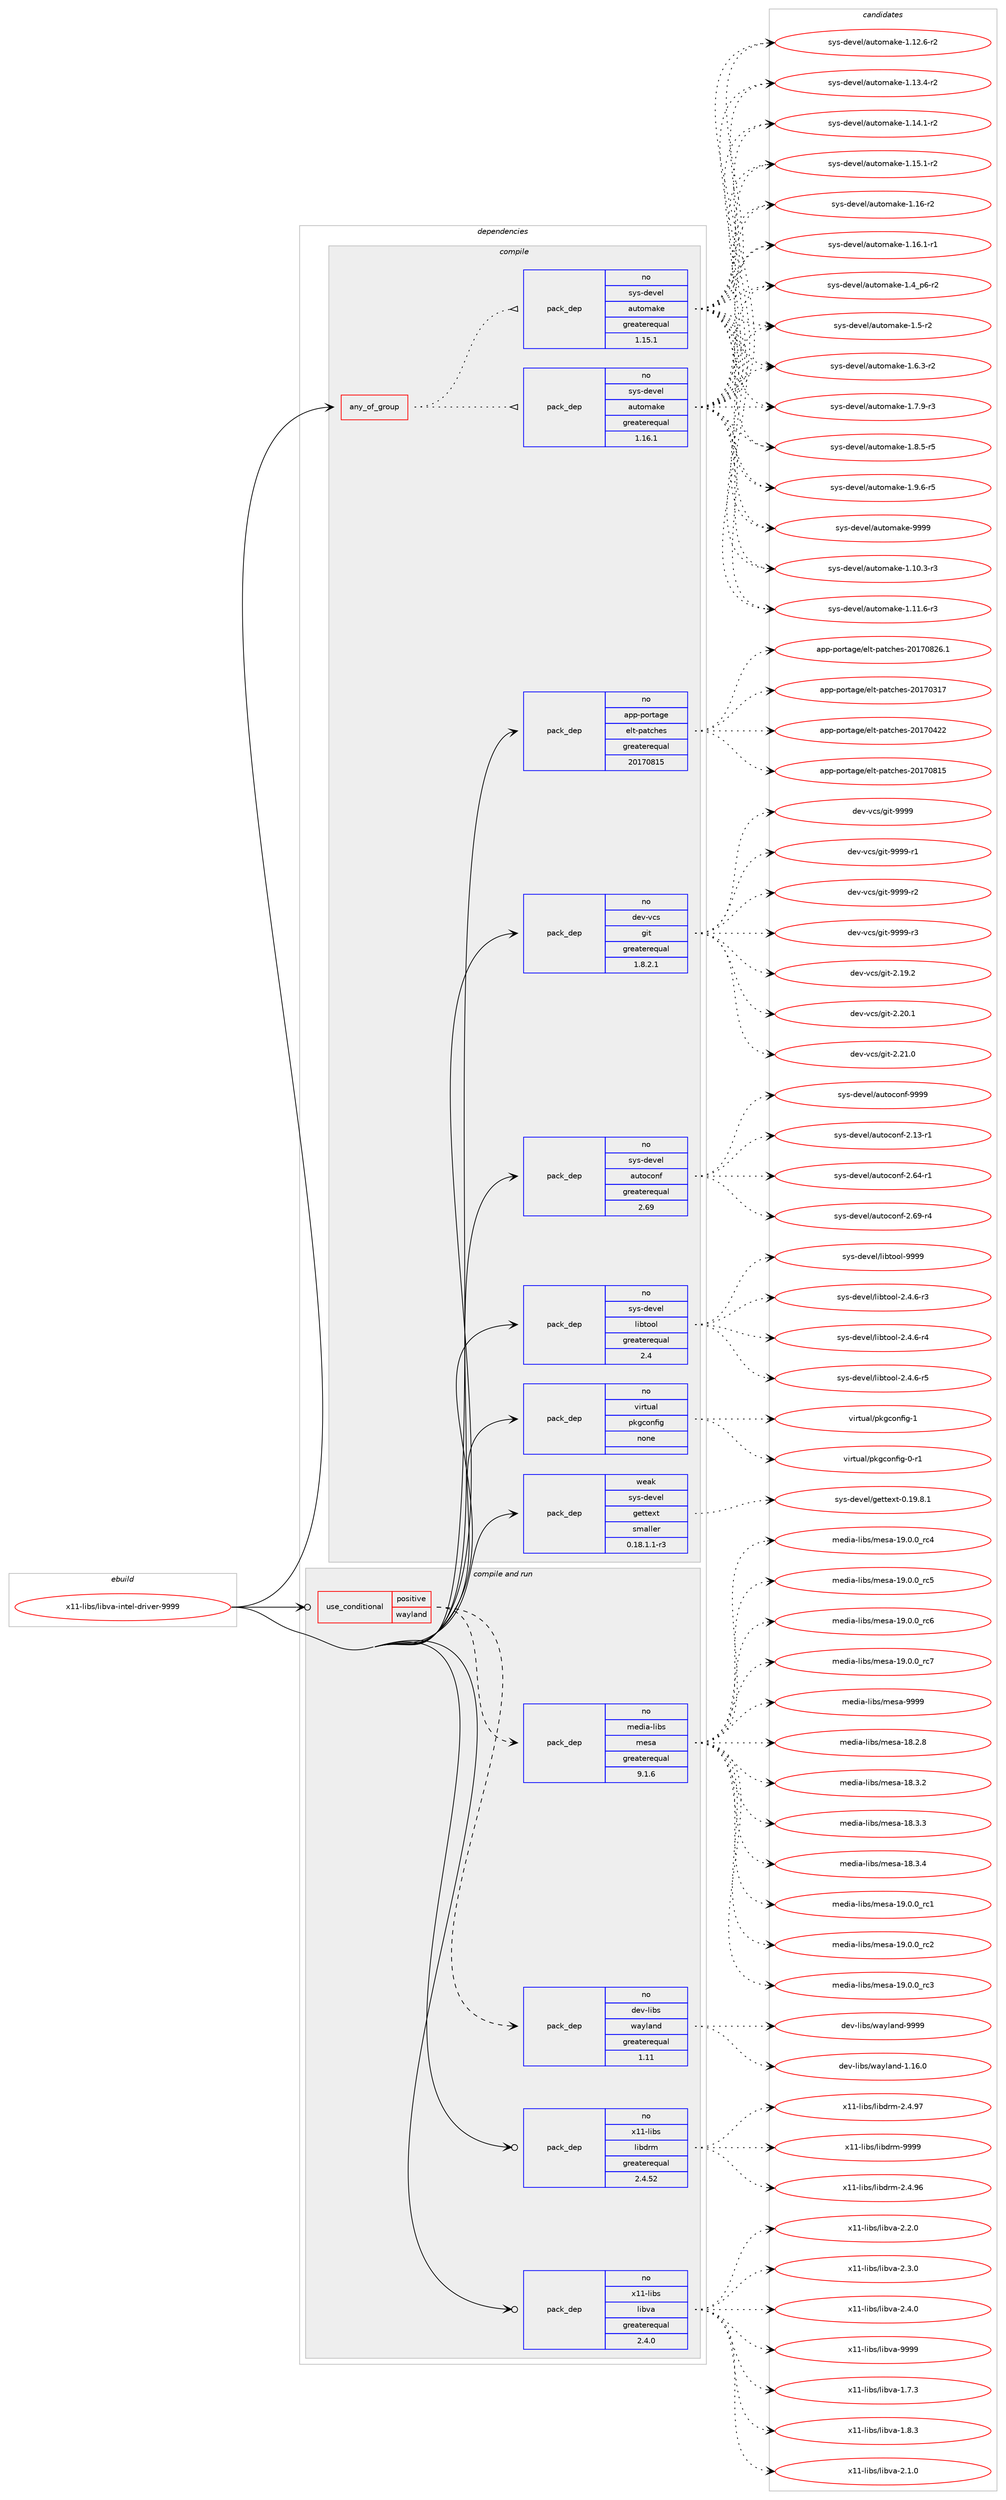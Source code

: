 digraph prolog {

# *************
# Graph options
# *************

newrank=true;
concentrate=true;
compound=true;
graph [rankdir=LR,fontname=Helvetica,fontsize=10,ranksep=1.5];#, ranksep=2.5, nodesep=0.2];
edge  [arrowhead=vee];
node  [fontname=Helvetica,fontsize=10];

# **********
# The ebuild
# **********

subgraph cluster_leftcol {
color=gray;
rank=same;
label=<<i>ebuild</i>>;
id [label="x11-libs/libva-intel-driver-9999", color=red, width=4, href="../x11-libs/libva-intel-driver-9999.svg"];
}

# ****************
# The dependencies
# ****************

subgraph cluster_midcol {
color=gray;
label=<<i>dependencies</i>>;
subgraph cluster_compile {
fillcolor="#eeeeee";
style=filled;
label=<<i>compile</i>>;
subgraph any28594 {
dependency1760596 [label=<<TABLE BORDER="0" CELLBORDER="1" CELLSPACING="0" CELLPADDING="4"><TR><TD CELLPADDING="10">any_of_group</TD></TR></TABLE>>, shape=none, color=red];subgraph pack1264826 {
dependency1760597 [label=<<TABLE BORDER="0" CELLBORDER="1" CELLSPACING="0" CELLPADDING="4" WIDTH="220"><TR><TD ROWSPAN="6" CELLPADDING="30">pack_dep</TD></TR><TR><TD WIDTH="110">no</TD></TR><TR><TD>sys-devel</TD></TR><TR><TD>automake</TD></TR><TR><TD>greaterequal</TD></TR><TR><TD>1.16.1</TD></TR></TABLE>>, shape=none, color=blue];
}
dependency1760596:e -> dependency1760597:w [weight=20,style="dotted",arrowhead="oinv"];
subgraph pack1264827 {
dependency1760598 [label=<<TABLE BORDER="0" CELLBORDER="1" CELLSPACING="0" CELLPADDING="4" WIDTH="220"><TR><TD ROWSPAN="6" CELLPADDING="30">pack_dep</TD></TR><TR><TD WIDTH="110">no</TD></TR><TR><TD>sys-devel</TD></TR><TR><TD>automake</TD></TR><TR><TD>greaterequal</TD></TR><TR><TD>1.15.1</TD></TR></TABLE>>, shape=none, color=blue];
}
dependency1760596:e -> dependency1760598:w [weight=20,style="dotted",arrowhead="oinv"];
}
id:e -> dependency1760596:w [weight=20,style="solid",arrowhead="vee"];
subgraph pack1264828 {
dependency1760599 [label=<<TABLE BORDER="0" CELLBORDER="1" CELLSPACING="0" CELLPADDING="4" WIDTH="220"><TR><TD ROWSPAN="6" CELLPADDING="30">pack_dep</TD></TR><TR><TD WIDTH="110">no</TD></TR><TR><TD>app-portage</TD></TR><TR><TD>elt-patches</TD></TR><TR><TD>greaterequal</TD></TR><TR><TD>20170815</TD></TR></TABLE>>, shape=none, color=blue];
}
id:e -> dependency1760599:w [weight=20,style="solid",arrowhead="vee"];
subgraph pack1264829 {
dependency1760600 [label=<<TABLE BORDER="0" CELLBORDER="1" CELLSPACING="0" CELLPADDING="4" WIDTH="220"><TR><TD ROWSPAN="6" CELLPADDING="30">pack_dep</TD></TR><TR><TD WIDTH="110">no</TD></TR><TR><TD>dev-vcs</TD></TR><TR><TD>git</TD></TR><TR><TD>greaterequal</TD></TR><TR><TD>1.8.2.1</TD></TR></TABLE>>, shape=none, color=blue];
}
id:e -> dependency1760600:w [weight=20,style="solid",arrowhead="vee"];
subgraph pack1264830 {
dependency1760601 [label=<<TABLE BORDER="0" CELLBORDER="1" CELLSPACING="0" CELLPADDING="4" WIDTH="220"><TR><TD ROWSPAN="6" CELLPADDING="30">pack_dep</TD></TR><TR><TD WIDTH="110">no</TD></TR><TR><TD>sys-devel</TD></TR><TR><TD>autoconf</TD></TR><TR><TD>greaterequal</TD></TR><TR><TD>2.69</TD></TR></TABLE>>, shape=none, color=blue];
}
id:e -> dependency1760601:w [weight=20,style="solid",arrowhead="vee"];
subgraph pack1264831 {
dependency1760602 [label=<<TABLE BORDER="0" CELLBORDER="1" CELLSPACING="0" CELLPADDING="4" WIDTH="220"><TR><TD ROWSPAN="6" CELLPADDING="30">pack_dep</TD></TR><TR><TD WIDTH="110">no</TD></TR><TR><TD>sys-devel</TD></TR><TR><TD>libtool</TD></TR><TR><TD>greaterequal</TD></TR><TR><TD>2.4</TD></TR></TABLE>>, shape=none, color=blue];
}
id:e -> dependency1760602:w [weight=20,style="solid",arrowhead="vee"];
subgraph pack1264832 {
dependency1760603 [label=<<TABLE BORDER="0" CELLBORDER="1" CELLSPACING="0" CELLPADDING="4" WIDTH="220"><TR><TD ROWSPAN="6" CELLPADDING="30">pack_dep</TD></TR><TR><TD WIDTH="110">no</TD></TR><TR><TD>virtual</TD></TR><TR><TD>pkgconfig</TD></TR><TR><TD>none</TD></TR><TR><TD></TD></TR></TABLE>>, shape=none, color=blue];
}
id:e -> dependency1760603:w [weight=20,style="solid",arrowhead="vee"];
subgraph pack1264833 {
dependency1760604 [label=<<TABLE BORDER="0" CELLBORDER="1" CELLSPACING="0" CELLPADDING="4" WIDTH="220"><TR><TD ROWSPAN="6" CELLPADDING="30">pack_dep</TD></TR><TR><TD WIDTH="110">weak</TD></TR><TR><TD>sys-devel</TD></TR><TR><TD>gettext</TD></TR><TR><TD>smaller</TD></TR><TR><TD>0.18.1.1-r3</TD></TR></TABLE>>, shape=none, color=blue];
}
id:e -> dependency1760604:w [weight=20,style="solid",arrowhead="vee"];
}
subgraph cluster_compileandrun {
fillcolor="#eeeeee";
style=filled;
label=<<i>compile and run</i>>;
subgraph cond466173 {
dependency1760605 [label=<<TABLE BORDER="0" CELLBORDER="1" CELLSPACING="0" CELLPADDING="4"><TR><TD ROWSPAN="3" CELLPADDING="10">use_conditional</TD></TR><TR><TD>positive</TD></TR><TR><TD>wayland</TD></TR></TABLE>>, shape=none, color=red];
subgraph pack1264834 {
dependency1760606 [label=<<TABLE BORDER="0" CELLBORDER="1" CELLSPACING="0" CELLPADDING="4" WIDTH="220"><TR><TD ROWSPAN="6" CELLPADDING="30">pack_dep</TD></TR><TR><TD WIDTH="110">no</TD></TR><TR><TD>dev-libs</TD></TR><TR><TD>wayland</TD></TR><TR><TD>greaterequal</TD></TR><TR><TD>1.11</TD></TR></TABLE>>, shape=none, color=blue];
}
dependency1760605:e -> dependency1760606:w [weight=20,style="dashed",arrowhead="vee"];
subgraph pack1264835 {
dependency1760607 [label=<<TABLE BORDER="0" CELLBORDER="1" CELLSPACING="0" CELLPADDING="4" WIDTH="220"><TR><TD ROWSPAN="6" CELLPADDING="30">pack_dep</TD></TR><TR><TD WIDTH="110">no</TD></TR><TR><TD>media-libs</TD></TR><TR><TD>mesa</TD></TR><TR><TD>greaterequal</TD></TR><TR><TD>9.1.6</TD></TR></TABLE>>, shape=none, color=blue];
}
dependency1760605:e -> dependency1760607:w [weight=20,style="dashed",arrowhead="vee"];
}
id:e -> dependency1760605:w [weight=20,style="solid",arrowhead="odotvee"];
subgraph pack1264836 {
dependency1760608 [label=<<TABLE BORDER="0" CELLBORDER="1" CELLSPACING="0" CELLPADDING="4" WIDTH="220"><TR><TD ROWSPAN="6" CELLPADDING="30">pack_dep</TD></TR><TR><TD WIDTH="110">no</TD></TR><TR><TD>x11-libs</TD></TR><TR><TD>libdrm</TD></TR><TR><TD>greaterequal</TD></TR><TR><TD>2.4.52</TD></TR></TABLE>>, shape=none, color=blue];
}
id:e -> dependency1760608:w [weight=20,style="solid",arrowhead="odotvee"];
subgraph pack1264837 {
dependency1760609 [label=<<TABLE BORDER="0" CELLBORDER="1" CELLSPACING="0" CELLPADDING="4" WIDTH="220"><TR><TD ROWSPAN="6" CELLPADDING="30">pack_dep</TD></TR><TR><TD WIDTH="110">no</TD></TR><TR><TD>x11-libs</TD></TR><TR><TD>libva</TD></TR><TR><TD>greaterequal</TD></TR><TR><TD>2.4.0</TD></TR></TABLE>>, shape=none, color=blue];
}
id:e -> dependency1760609:w [weight=20,style="solid",arrowhead="odotvee"];
}
subgraph cluster_run {
fillcolor="#eeeeee";
style=filled;
label=<<i>run</i>>;
}
}

# **************
# The candidates
# **************

subgraph cluster_choices {
rank=same;
color=gray;
label=<<i>candidates</i>>;

subgraph choice1264826 {
color=black;
nodesep=1;
choice11512111545100101118101108479711711611110997107101454946494846514511451 [label="sys-devel/automake-1.10.3-r3", color=red, width=4,href="../sys-devel/automake-1.10.3-r3.svg"];
choice11512111545100101118101108479711711611110997107101454946494946544511451 [label="sys-devel/automake-1.11.6-r3", color=red, width=4,href="../sys-devel/automake-1.11.6-r3.svg"];
choice11512111545100101118101108479711711611110997107101454946495046544511450 [label="sys-devel/automake-1.12.6-r2", color=red, width=4,href="../sys-devel/automake-1.12.6-r2.svg"];
choice11512111545100101118101108479711711611110997107101454946495146524511450 [label="sys-devel/automake-1.13.4-r2", color=red, width=4,href="../sys-devel/automake-1.13.4-r2.svg"];
choice11512111545100101118101108479711711611110997107101454946495246494511450 [label="sys-devel/automake-1.14.1-r2", color=red, width=4,href="../sys-devel/automake-1.14.1-r2.svg"];
choice11512111545100101118101108479711711611110997107101454946495346494511450 [label="sys-devel/automake-1.15.1-r2", color=red, width=4,href="../sys-devel/automake-1.15.1-r2.svg"];
choice1151211154510010111810110847971171161111099710710145494649544511450 [label="sys-devel/automake-1.16-r2", color=red, width=4,href="../sys-devel/automake-1.16-r2.svg"];
choice11512111545100101118101108479711711611110997107101454946495446494511449 [label="sys-devel/automake-1.16.1-r1", color=red, width=4,href="../sys-devel/automake-1.16.1-r1.svg"];
choice115121115451001011181011084797117116111109971071014549465295112544511450 [label="sys-devel/automake-1.4_p6-r2", color=red, width=4,href="../sys-devel/automake-1.4_p6-r2.svg"];
choice11512111545100101118101108479711711611110997107101454946534511450 [label="sys-devel/automake-1.5-r2", color=red, width=4,href="../sys-devel/automake-1.5-r2.svg"];
choice115121115451001011181011084797117116111109971071014549465446514511450 [label="sys-devel/automake-1.6.3-r2", color=red, width=4,href="../sys-devel/automake-1.6.3-r2.svg"];
choice115121115451001011181011084797117116111109971071014549465546574511451 [label="sys-devel/automake-1.7.9-r3", color=red, width=4,href="../sys-devel/automake-1.7.9-r3.svg"];
choice115121115451001011181011084797117116111109971071014549465646534511453 [label="sys-devel/automake-1.8.5-r5", color=red, width=4,href="../sys-devel/automake-1.8.5-r5.svg"];
choice115121115451001011181011084797117116111109971071014549465746544511453 [label="sys-devel/automake-1.9.6-r5", color=red, width=4,href="../sys-devel/automake-1.9.6-r5.svg"];
choice115121115451001011181011084797117116111109971071014557575757 [label="sys-devel/automake-9999", color=red, width=4,href="../sys-devel/automake-9999.svg"];
dependency1760597:e -> choice11512111545100101118101108479711711611110997107101454946494846514511451:w [style=dotted,weight="100"];
dependency1760597:e -> choice11512111545100101118101108479711711611110997107101454946494946544511451:w [style=dotted,weight="100"];
dependency1760597:e -> choice11512111545100101118101108479711711611110997107101454946495046544511450:w [style=dotted,weight="100"];
dependency1760597:e -> choice11512111545100101118101108479711711611110997107101454946495146524511450:w [style=dotted,weight="100"];
dependency1760597:e -> choice11512111545100101118101108479711711611110997107101454946495246494511450:w [style=dotted,weight="100"];
dependency1760597:e -> choice11512111545100101118101108479711711611110997107101454946495346494511450:w [style=dotted,weight="100"];
dependency1760597:e -> choice1151211154510010111810110847971171161111099710710145494649544511450:w [style=dotted,weight="100"];
dependency1760597:e -> choice11512111545100101118101108479711711611110997107101454946495446494511449:w [style=dotted,weight="100"];
dependency1760597:e -> choice115121115451001011181011084797117116111109971071014549465295112544511450:w [style=dotted,weight="100"];
dependency1760597:e -> choice11512111545100101118101108479711711611110997107101454946534511450:w [style=dotted,weight="100"];
dependency1760597:e -> choice115121115451001011181011084797117116111109971071014549465446514511450:w [style=dotted,weight="100"];
dependency1760597:e -> choice115121115451001011181011084797117116111109971071014549465546574511451:w [style=dotted,weight="100"];
dependency1760597:e -> choice115121115451001011181011084797117116111109971071014549465646534511453:w [style=dotted,weight="100"];
dependency1760597:e -> choice115121115451001011181011084797117116111109971071014549465746544511453:w [style=dotted,weight="100"];
dependency1760597:e -> choice115121115451001011181011084797117116111109971071014557575757:w [style=dotted,weight="100"];
}
subgraph choice1264827 {
color=black;
nodesep=1;
choice11512111545100101118101108479711711611110997107101454946494846514511451 [label="sys-devel/automake-1.10.3-r3", color=red, width=4,href="../sys-devel/automake-1.10.3-r3.svg"];
choice11512111545100101118101108479711711611110997107101454946494946544511451 [label="sys-devel/automake-1.11.6-r3", color=red, width=4,href="../sys-devel/automake-1.11.6-r3.svg"];
choice11512111545100101118101108479711711611110997107101454946495046544511450 [label="sys-devel/automake-1.12.6-r2", color=red, width=4,href="../sys-devel/automake-1.12.6-r2.svg"];
choice11512111545100101118101108479711711611110997107101454946495146524511450 [label="sys-devel/automake-1.13.4-r2", color=red, width=4,href="../sys-devel/automake-1.13.4-r2.svg"];
choice11512111545100101118101108479711711611110997107101454946495246494511450 [label="sys-devel/automake-1.14.1-r2", color=red, width=4,href="../sys-devel/automake-1.14.1-r2.svg"];
choice11512111545100101118101108479711711611110997107101454946495346494511450 [label="sys-devel/automake-1.15.1-r2", color=red, width=4,href="../sys-devel/automake-1.15.1-r2.svg"];
choice1151211154510010111810110847971171161111099710710145494649544511450 [label="sys-devel/automake-1.16-r2", color=red, width=4,href="../sys-devel/automake-1.16-r2.svg"];
choice11512111545100101118101108479711711611110997107101454946495446494511449 [label="sys-devel/automake-1.16.1-r1", color=red, width=4,href="../sys-devel/automake-1.16.1-r1.svg"];
choice115121115451001011181011084797117116111109971071014549465295112544511450 [label="sys-devel/automake-1.4_p6-r2", color=red, width=4,href="../sys-devel/automake-1.4_p6-r2.svg"];
choice11512111545100101118101108479711711611110997107101454946534511450 [label="sys-devel/automake-1.5-r2", color=red, width=4,href="../sys-devel/automake-1.5-r2.svg"];
choice115121115451001011181011084797117116111109971071014549465446514511450 [label="sys-devel/automake-1.6.3-r2", color=red, width=4,href="../sys-devel/automake-1.6.3-r2.svg"];
choice115121115451001011181011084797117116111109971071014549465546574511451 [label="sys-devel/automake-1.7.9-r3", color=red, width=4,href="../sys-devel/automake-1.7.9-r3.svg"];
choice115121115451001011181011084797117116111109971071014549465646534511453 [label="sys-devel/automake-1.8.5-r5", color=red, width=4,href="../sys-devel/automake-1.8.5-r5.svg"];
choice115121115451001011181011084797117116111109971071014549465746544511453 [label="sys-devel/automake-1.9.6-r5", color=red, width=4,href="../sys-devel/automake-1.9.6-r5.svg"];
choice115121115451001011181011084797117116111109971071014557575757 [label="sys-devel/automake-9999", color=red, width=4,href="../sys-devel/automake-9999.svg"];
dependency1760598:e -> choice11512111545100101118101108479711711611110997107101454946494846514511451:w [style=dotted,weight="100"];
dependency1760598:e -> choice11512111545100101118101108479711711611110997107101454946494946544511451:w [style=dotted,weight="100"];
dependency1760598:e -> choice11512111545100101118101108479711711611110997107101454946495046544511450:w [style=dotted,weight="100"];
dependency1760598:e -> choice11512111545100101118101108479711711611110997107101454946495146524511450:w [style=dotted,weight="100"];
dependency1760598:e -> choice11512111545100101118101108479711711611110997107101454946495246494511450:w [style=dotted,weight="100"];
dependency1760598:e -> choice11512111545100101118101108479711711611110997107101454946495346494511450:w [style=dotted,weight="100"];
dependency1760598:e -> choice1151211154510010111810110847971171161111099710710145494649544511450:w [style=dotted,weight="100"];
dependency1760598:e -> choice11512111545100101118101108479711711611110997107101454946495446494511449:w [style=dotted,weight="100"];
dependency1760598:e -> choice115121115451001011181011084797117116111109971071014549465295112544511450:w [style=dotted,weight="100"];
dependency1760598:e -> choice11512111545100101118101108479711711611110997107101454946534511450:w [style=dotted,weight="100"];
dependency1760598:e -> choice115121115451001011181011084797117116111109971071014549465446514511450:w [style=dotted,weight="100"];
dependency1760598:e -> choice115121115451001011181011084797117116111109971071014549465546574511451:w [style=dotted,weight="100"];
dependency1760598:e -> choice115121115451001011181011084797117116111109971071014549465646534511453:w [style=dotted,weight="100"];
dependency1760598:e -> choice115121115451001011181011084797117116111109971071014549465746544511453:w [style=dotted,weight="100"];
dependency1760598:e -> choice115121115451001011181011084797117116111109971071014557575757:w [style=dotted,weight="100"];
}
subgraph choice1264828 {
color=black;
nodesep=1;
choice97112112451121111141169710310147101108116451129711699104101115455048495548514955 [label="app-portage/elt-patches-20170317", color=red, width=4,href="../app-portage/elt-patches-20170317.svg"];
choice97112112451121111141169710310147101108116451129711699104101115455048495548525050 [label="app-portage/elt-patches-20170422", color=red, width=4,href="../app-portage/elt-patches-20170422.svg"];
choice97112112451121111141169710310147101108116451129711699104101115455048495548564953 [label="app-portage/elt-patches-20170815", color=red, width=4,href="../app-portage/elt-patches-20170815.svg"];
choice971121124511211111411697103101471011081164511297116991041011154550484955485650544649 [label="app-portage/elt-patches-20170826.1", color=red, width=4,href="../app-portage/elt-patches-20170826.1.svg"];
dependency1760599:e -> choice97112112451121111141169710310147101108116451129711699104101115455048495548514955:w [style=dotted,weight="100"];
dependency1760599:e -> choice97112112451121111141169710310147101108116451129711699104101115455048495548525050:w [style=dotted,weight="100"];
dependency1760599:e -> choice97112112451121111141169710310147101108116451129711699104101115455048495548564953:w [style=dotted,weight="100"];
dependency1760599:e -> choice971121124511211111411697103101471011081164511297116991041011154550484955485650544649:w [style=dotted,weight="100"];
}
subgraph choice1264829 {
color=black;
nodesep=1;
choice10010111845118991154710310511645504649574650 [label="dev-vcs/git-2.19.2", color=red, width=4,href="../dev-vcs/git-2.19.2.svg"];
choice10010111845118991154710310511645504650484649 [label="dev-vcs/git-2.20.1", color=red, width=4,href="../dev-vcs/git-2.20.1.svg"];
choice10010111845118991154710310511645504650494648 [label="dev-vcs/git-2.21.0", color=red, width=4,href="../dev-vcs/git-2.21.0.svg"];
choice1001011184511899115471031051164557575757 [label="dev-vcs/git-9999", color=red, width=4,href="../dev-vcs/git-9999.svg"];
choice10010111845118991154710310511645575757574511449 [label="dev-vcs/git-9999-r1", color=red, width=4,href="../dev-vcs/git-9999-r1.svg"];
choice10010111845118991154710310511645575757574511450 [label="dev-vcs/git-9999-r2", color=red, width=4,href="../dev-vcs/git-9999-r2.svg"];
choice10010111845118991154710310511645575757574511451 [label="dev-vcs/git-9999-r3", color=red, width=4,href="../dev-vcs/git-9999-r3.svg"];
dependency1760600:e -> choice10010111845118991154710310511645504649574650:w [style=dotted,weight="100"];
dependency1760600:e -> choice10010111845118991154710310511645504650484649:w [style=dotted,weight="100"];
dependency1760600:e -> choice10010111845118991154710310511645504650494648:w [style=dotted,weight="100"];
dependency1760600:e -> choice1001011184511899115471031051164557575757:w [style=dotted,weight="100"];
dependency1760600:e -> choice10010111845118991154710310511645575757574511449:w [style=dotted,weight="100"];
dependency1760600:e -> choice10010111845118991154710310511645575757574511450:w [style=dotted,weight="100"];
dependency1760600:e -> choice10010111845118991154710310511645575757574511451:w [style=dotted,weight="100"];
}
subgraph choice1264830 {
color=black;
nodesep=1;
choice1151211154510010111810110847971171161119911111010245504649514511449 [label="sys-devel/autoconf-2.13-r1", color=red, width=4,href="../sys-devel/autoconf-2.13-r1.svg"];
choice1151211154510010111810110847971171161119911111010245504654524511449 [label="sys-devel/autoconf-2.64-r1", color=red, width=4,href="../sys-devel/autoconf-2.64-r1.svg"];
choice1151211154510010111810110847971171161119911111010245504654574511452 [label="sys-devel/autoconf-2.69-r4", color=red, width=4,href="../sys-devel/autoconf-2.69-r4.svg"];
choice115121115451001011181011084797117116111991111101024557575757 [label="sys-devel/autoconf-9999", color=red, width=4,href="../sys-devel/autoconf-9999.svg"];
dependency1760601:e -> choice1151211154510010111810110847971171161119911111010245504649514511449:w [style=dotted,weight="100"];
dependency1760601:e -> choice1151211154510010111810110847971171161119911111010245504654524511449:w [style=dotted,weight="100"];
dependency1760601:e -> choice1151211154510010111810110847971171161119911111010245504654574511452:w [style=dotted,weight="100"];
dependency1760601:e -> choice115121115451001011181011084797117116111991111101024557575757:w [style=dotted,weight="100"];
}
subgraph choice1264831 {
color=black;
nodesep=1;
choice1151211154510010111810110847108105981161111111084550465246544511451 [label="sys-devel/libtool-2.4.6-r3", color=red, width=4,href="../sys-devel/libtool-2.4.6-r3.svg"];
choice1151211154510010111810110847108105981161111111084550465246544511452 [label="sys-devel/libtool-2.4.6-r4", color=red, width=4,href="../sys-devel/libtool-2.4.6-r4.svg"];
choice1151211154510010111810110847108105981161111111084550465246544511453 [label="sys-devel/libtool-2.4.6-r5", color=red, width=4,href="../sys-devel/libtool-2.4.6-r5.svg"];
choice1151211154510010111810110847108105981161111111084557575757 [label="sys-devel/libtool-9999", color=red, width=4,href="../sys-devel/libtool-9999.svg"];
dependency1760602:e -> choice1151211154510010111810110847108105981161111111084550465246544511451:w [style=dotted,weight="100"];
dependency1760602:e -> choice1151211154510010111810110847108105981161111111084550465246544511452:w [style=dotted,weight="100"];
dependency1760602:e -> choice1151211154510010111810110847108105981161111111084550465246544511453:w [style=dotted,weight="100"];
dependency1760602:e -> choice1151211154510010111810110847108105981161111111084557575757:w [style=dotted,weight="100"];
}
subgraph choice1264832 {
color=black;
nodesep=1;
choice11810511411611797108471121071039911111010210510345484511449 [label="virtual/pkgconfig-0-r1", color=red, width=4,href="../virtual/pkgconfig-0-r1.svg"];
choice1181051141161179710847112107103991111101021051034549 [label="virtual/pkgconfig-1", color=red, width=4,href="../virtual/pkgconfig-1.svg"];
dependency1760603:e -> choice11810511411611797108471121071039911111010210510345484511449:w [style=dotted,weight="100"];
dependency1760603:e -> choice1181051141161179710847112107103991111101021051034549:w [style=dotted,weight="100"];
}
subgraph choice1264833 {
color=black;
nodesep=1;
choice1151211154510010111810110847103101116116101120116454846495746564649 [label="sys-devel/gettext-0.19.8.1", color=red, width=4,href="../sys-devel/gettext-0.19.8.1.svg"];
dependency1760604:e -> choice1151211154510010111810110847103101116116101120116454846495746564649:w [style=dotted,weight="100"];
}
subgraph choice1264834 {
color=black;
nodesep=1;
choice100101118451081059811547119971211089711010045494649544648 [label="dev-libs/wayland-1.16.0", color=red, width=4,href="../dev-libs/wayland-1.16.0.svg"];
choice10010111845108105981154711997121108971101004557575757 [label="dev-libs/wayland-9999", color=red, width=4,href="../dev-libs/wayland-9999.svg"];
dependency1760606:e -> choice100101118451081059811547119971211089711010045494649544648:w [style=dotted,weight="100"];
dependency1760606:e -> choice10010111845108105981154711997121108971101004557575757:w [style=dotted,weight="100"];
}
subgraph choice1264835 {
color=black;
nodesep=1;
choice109101100105974510810598115471091011159745495646504656 [label="media-libs/mesa-18.2.8", color=red, width=4,href="../media-libs/mesa-18.2.8.svg"];
choice109101100105974510810598115471091011159745495646514650 [label="media-libs/mesa-18.3.2", color=red, width=4,href="../media-libs/mesa-18.3.2.svg"];
choice109101100105974510810598115471091011159745495646514651 [label="media-libs/mesa-18.3.3", color=red, width=4,href="../media-libs/mesa-18.3.3.svg"];
choice109101100105974510810598115471091011159745495646514652 [label="media-libs/mesa-18.3.4", color=red, width=4,href="../media-libs/mesa-18.3.4.svg"];
choice109101100105974510810598115471091011159745495746484648951149949 [label="media-libs/mesa-19.0.0_rc1", color=red, width=4,href="../media-libs/mesa-19.0.0_rc1.svg"];
choice109101100105974510810598115471091011159745495746484648951149950 [label="media-libs/mesa-19.0.0_rc2", color=red, width=4,href="../media-libs/mesa-19.0.0_rc2.svg"];
choice109101100105974510810598115471091011159745495746484648951149951 [label="media-libs/mesa-19.0.0_rc3", color=red, width=4,href="../media-libs/mesa-19.0.0_rc3.svg"];
choice109101100105974510810598115471091011159745495746484648951149952 [label="media-libs/mesa-19.0.0_rc4", color=red, width=4,href="../media-libs/mesa-19.0.0_rc4.svg"];
choice109101100105974510810598115471091011159745495746484648951149953 [label="media-libs/mesa-19.0.0_rc5", color=red, width=4,href="../media-libs/mesa-19.0.0_rc5.svg"];
choice109101100105974510810598115471091011159745495746484648951149954 [label="media-libs/mesa-19.0.0_rc6", color=red, width=4,href="../media-libs/mesa-19.0.0_rc6.svg"];
choice109101100105974510810598115471091011159745495746484648951149955 [label="media-libs/mesa-19.0.0_rc7", color=red, width=4,href="../media-libs/mesa-19.0.0_rc7.svg"];
choice10910110010597451081059811547109101115974557575757 [label="media-libs/mesa-9999", color=red, width=4,href="../media-libs/mesa-9999.svg"];
dependency1760607:e -> choice109101100105974510810598115471091011159745495646504656:w [style=dotted,weight="100"];
dependency1760607:e -> choice109101100105974510810598115471091011159745495646514650:w [style=dotted,weight="100"];
dependency1760607:e -> choice109101100105974510810598115471091011159745495646514651:w [style=dotted,weight="100"];
dependency1760607:e -> choice109101100105974510810598115471091011159745495646514652:w [style=dotted,weight="100"];
dependency1760607:e -> choice109101100105974510810598115471091011159745495746484648951149949:w [style=dotted,weight="100"];
dependency1760607:e -> choice109101100105974510810598115471091011159745495746484648951149950:w [style=dotted,weight="100"];
dependency1760607:e -> choice109101100105974510810598115471091011159745495746484648951149951:w [style=dotted,weight="100"];
dependency1760607:e -> choice109101100105974510810598115471091011159745495746484648951149952:w [style=dotted,weight="100"];
dependency1760607:e -> choice109101100105974510810598115471091011159745495746484648951149953:w [style=dotted,weight="100"];
dependency1760607:e -> choice109101100105974510810598115471091011159745495746484648951149954:w [style=dotted,weight="100"];
dependency1760607:e -> choice109101100105974510810598115471091011159745495746484648951149955:w [style=dotted,weight="100"];
dependency1760607:e -> choice10910110010597451081059811547109101115974557575757:w [style=dotted,weight="100"];
}
subgraph choice1264836 {
color=black;
nodesep=1;
choice12049494510810598115471081059810011410945504652465754 [label="x11-libs/libdrm-2.4.96", color=red, width=4,href="../x11-libs/libdrm-2.4.96.svg"];
choice12049494510810598115471081059810011410945504652465755 [label="x11-libs/libdrm-2.4.97", color=red, width=4,href="../x11-libs/libdrm-2.4.97.svg"];
choice1204949451081059811547108105981001141094557575757 [label="x11-libs/libdrm-9999", color=red, width=4,href="../x11-libs/libdrm-9999.svg"];
dependency1760608:e -> choice12049494510810598115471081059810011410945504652465754:w [style=dotted,weight="100"];
dependency1760608:e -> choice12049494510810598115471081059810011410945504652465755:w [style=dotted,weight="100"];
dependency1760608:e -> choice1204949451081059811547108105981001141094557575757:w [style=dotted,weight="100"];
}
subgraph choice1264837 {
color=black;
nodesep=1;
choice12049494510810598115471081059811897454946554651 [label="x11-libs/libva-1.7.3", color=red, width=4,href="../x11-libs/libva-1.7.3.svg"];
choice12049494510810598115471081059811897454946564651 [label="x11-libs/libva-1.8.3", color=red, width=4,href="../x11-libs/libva-1.8.3.svg"];
choice12049494510810598115471081059811897455046494648 [label="x11-libs/libva-2.1.0", color=red, width=4,href="../x11-libs/libva-2.1.0.svg"];
choice12049494510810598115471081059811897455046504648 [label="x11-libs/libva-2.2.0", color=red, width=4,href="../x11-libs/libva-2.2.0.svg"];
choice12049494510810598115471081059811897455046514648 [label="x11-libs/libva-2.3.0", color=red, width=4,href="../x11-libs/libva-2.3.0.svg"];
choice12049494510810598115471081059811897455046524648 [label="x11-libs/libva-2.4.0", color=red, width=4,href="../x11-libs/libva-2.4.0.svg"];
choice120494945108105981154710810598118974557575757 [label="x11-libs/libva-9999", color=red, width=4,href="../x11-libs/libva-9999.svg"];
dependency1760609:e -> choice12049494510810598115471081059811897454946554651:w [style=dotted,weight="100"];
dependency1760609:e -> choice12049494510810598115471081059811897454946564651:w [style=dotted,weight="100"];
dependency1760609:e -> choice12049494510810598115471081059811897455046494648:w [style=dotted,weight="100"];
dependency1760609:e -> choice12049494510810598115471081059811897455046504648:w [style=dotted,weight="100"];
dependency1760609:e -> choice12049494510810598115471081059811897455046514648:w [style=dotted,weight="100"];
dependency1760609:e -> choice12049494510810598115471081059811897455046524648:w [style=dotted,weight="100"];
dependency1760609:e -> choice120494945108105981154710810598118974557575757:w [style=dotted,weight="100"];
}
}

}
